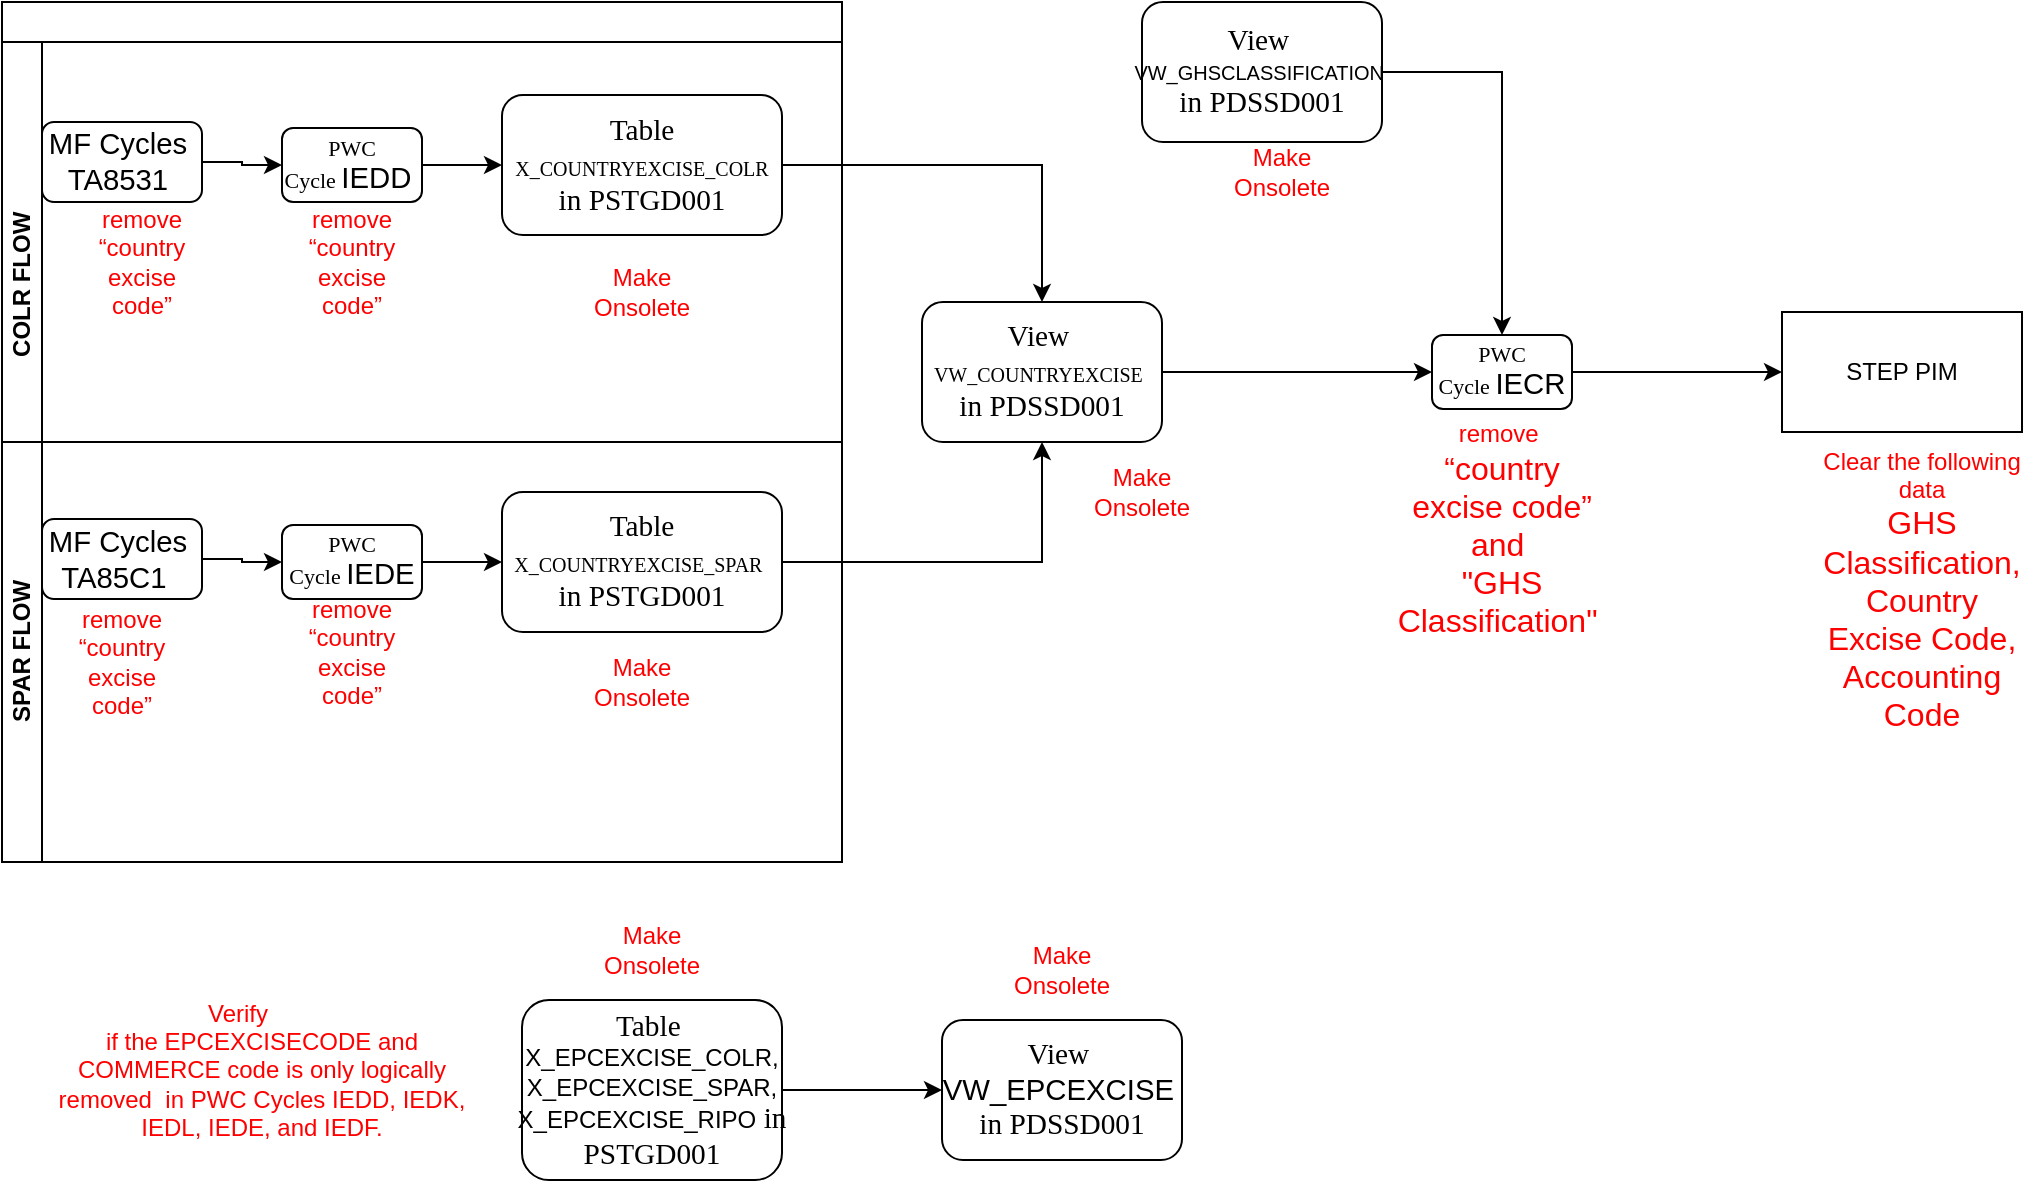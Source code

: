 <mxfile version="24.8.1">
  <diagram name="Page-1" id="c7488fd3-1785-93aa-aadb-54a6760d102a">
    <mxGraphModel dx="1516" dy="628" grid="1" gridSize="10" guides="1" tooltips="1" connect="1" arrows="1" fold="1" page="1" pageScale="1" pageWidth="1100" pageHeight="850" background="none" math="0" shadow="0">
      <root>
        <mxCell id="0" />
        <mxCell id="1" parent="0" />
        <mxCell id="2b4e8129b02d487f-1" value="" style="swimlane;html=1;childLayout=stackLayout;horizontal=1;startSize=20;horizontalStack=0;rounded=0;shadow=0;labelBackgroundColor=none;strokeWidth=1;fontFamily=Verdana;fontSize=8;align=center;labelPosition=center;verticalLabelPosition=bottom;verticalAlign=top;" parent="1" vertex="1">
          <mxGeometry y="21" width="420" height="430" as="geometry" />
        </mxCell>
        <mxCell id="2b4e8129b02d487f-3" value="&amp;nbsp; &amp;nbsp; &amp;nbsp; &amp;nbsp; &amp;nbsp; &amp;nbsp; &amp;nbsp; &amp;nbsp; &amp;nbsp; &amp;nbsp; &amp;nbsp; &amp;nbsp; &amp;nbsp; &amp;nbsp; &amp;nbsp; &amp;nbsp; &amp;nbsp; &amp;nbsp; &amp;nbsp; &amp;nbsp; &amp;nbsp; &amp;nbsp; &amp;nbsp; &amp;nbsp; &amp;nbsp; COLR FLOW" style="swimlane;html=1;startSize=20;horizontal=0;" parent="2b4e8129b02d487f-1" vertex="1">
          <mxGeometry y="20" width="420" height="410" as="geometry" />
        </mxCell>
        <mxCell id="s1QzreLsxHwr4oOdk31S-34" style="edgeStyle=orthogonalEdgeStyle;rounded=0;orthogonalLoop=1;jettySize=auto;html=1;exitX=1;exitY=0.5;exitDx=0;exitDy=0;entryX=0;entryY=0.5;entryDx=0;entryDy=0;" edge="1" parent="2b4e8129b02d487f-3" source="2b4e8129b02d487f-7" target="s1QzreLsxHwr4oOdk31S-6">
          <mxGeometry relative="1" as="geometry" />
        </mxCell>
        <mxCell id="2b4e8129b02d487f-7" value="&lt;span style=&quot;font-size:11.0pt;font-family:&amp;quot;Calibri&amp;quot;,sans-serif;&lt;br/&gt;mso-ascii-theme-font:minor-latin;mso-fareast-font-family:Calibri;mso-fareast-theme-font:&lt;br/&gt;minor-latin;mso-hansi-theme-font:minor-latin;mso-bidi-font-family:&amp;quot;Times New Roman&amp;quot;;&lt;br/&gt;mso-bidi-theme-font:minor-bidi;mso-ansi-language:EN-US;mso-fareast-language:&lt;br/&gt;EN-US;mso-bidi-language:AR-SA&quot;&gt;MF Cycles&amp;nbsp;&lt;/span&gt;&lt;div&gt;&lt;span style=&quot;font-size:11.0pt;font-family:&amp;quot;Calibri&amp;quot;,sans-serif;&lt;br/&gt;mso-ascii-theme-font:minor-latin;mso-fareast-font-family:Calibri;mso-fareast-theme-font:&lt;br/&gt;minor-latin;mso-hansi-theme-font:minor-latin;mso-bidi-font-family:&amp;quot;Times New Roman&amp;quot;;&lt;br/&gt;mso-bidi-theme-font:minor-bidi;mso-ansi-language:EN-US;mso-fareast-language:&lt;br/&gt;EN-US;mso-bidi-language:AR-SA&quot;&gt;TA8531&amp;nbsp;&lt;/span&gt;&lt;/div&gt;" style="rounded=1;whiteSpace=wrap;html=1;shadow=0;labelBackgroundColor=none;strokeWidth=1;fontFamily=Verdana;fontSize=8;align=center;" parent="2b4e8129b02d487f-3" vertex="1">
          <mxGeometry x="20" y="40" width="80" height="40" as="geometry" />
        </mxCell>
        <mxCell id="s1QzreLsxHwr4oOdk31S-35" style="edgeStyle=orthogonalEdgeStyle;rounded=0;orthogonalLoop=1;jettySize=auto;html=1;exitX=1;exitY=0.5;exitDx=0;exitDy=0;entryX=0;entryY=0.5;entryDx=0;entryDy=0;" edge="1" parent="2b4e8129b02d487f-3" source="s1QzreLsxHwr4oOdk31S-6" target="s1QzreLsxHwr4oOdk31S-25">
          <mxGeometry relative="1" as="geometry" />
        </mxCell>
        <mxCell id="s1QzreLsxHwr4oOdk31S-6" value="PWC Cycle&amp;nbsp;&lt;span style=&quot;font-size:11.0pt;font-family:&amp;quot;Calibri&amp;quot;,sans-serif;&lt;br/&gt;mso-ascii-theme-font:minor-latin;mso-fareast-font-family:Calibri;mso-fareast-theme-font:&lt;br/&gt;minor-latin;mso-hansi-theme-font:minor-latin;mso-bidi-font-family:&amp;quot;Times New Roman&amp;quot;;&lt;br/&gt;mso-bidi-theme-font:minor-bidi;mso-ansi-language:EN-US;mso-fareast-language:&lt;br/&gt;EN-US;mso-bidi-language:AR-SA&quot;&gt;IEDD&amp;nbsp;&lt;/span&gt;" style="rounded=1;whiteSpace=wrap;html=1;shadow=0;labelBackgroundColor=none;strokeWidth=1;fontFamily=Verdana;fontSize=11;align=center;" vertex="1" parent="2b4e8129b02d487f-3">
          <mxGeometry x="140" y="43" width="70" height="37" as="geometry" />
        </mxCell>
        <mxCell id="s1QzreLsxHwr4oOdk31S-25" value="&lt;span style=&quot;font-size:11.0pt;mso-bidi-font-size:10.0pt;&lt;br/&gt;font-family:&amp;quot;Calibri&amp;quot;,sans-serif;mso-ascii-theme-font:minor-latin;mso-fareast-font-family:&lt;br/&gt;Calibri;mso-fareast-theme-font:minor-latin;mso-hansi-theme-font:minor-latin;&lt;br/&gt;mso-bidi-font-family:&amp;quot;Times New Roman&amp;quot;;mso-bidi-theme-font:minor-bidi;&lt;br/&gt;mso-ansi-language:EN-US;mso-fareast-language:EN-US;mso-bidi-language:AR-SA;&lt;br/&gt;mso-bidi-font-weight:bold&quot;&gt;Table &lt;/span&gt;&lt;font style=&quot;font-size: 10px;&quot;&gt;X_COUNTRYEXCISE_COLR&lt;/font&gt;&lt;span style=&quot;font-size:11.0pt;mso-bidi-font-size:10.0pt;&lt;br/&gt;font-family:&amp;quot;Calibri&amp;quot;,sans-serif;mso-ascii-theme-font:minor-latin;mso-fareast-font-family:&lt;br/&gt;Calibri;mso-fareast-theme-font:minor-latin;mso-hansi-theme-font:minor-latin;&lt;br/&gt;mso-bidi-font-family:&amp;quot;Times New Roman&amp;quot;;mso-bidi-theme-font:minor-bidi;&lt;br/&gt;mso-ansi-language:EN-US;mso-fareast-language:EN-US;mso-bidi-language:AR-SA;&lt;br/&gt;mso-bidi-font-weight:bold&quot;&gt; in PSTGD001&lt;/span&gt;" style="rounded=1;whiteSpace=wrap;html=1;shadow=0;labelBackgroundColor=none;strokeWidth=1;fontFamily=Verdana;fontSize=11;align=center;" vertex="1" parent="2b4e8129b02d487f-3">
          <mxGeometry x="250" y="26.5" width="140" height="70" as="geometry" />
        </mxCell>
        <mxCell id="s1QzreLsxHwr4oOdk31S-29" value="SPAR FLOW" style="swimlane;html=1;startSize=20;horizontal=0;" vertex="1" parent="2b4e8129b02d487f-3">
          <mxGeometry y="200" width="420" height="210" as="geometry" />
        </mxCell>
        <mxCell id="s1QzreLsxHwr4oOdk31S-36" style="edgeStyle=orthogonalEdgeStyle;rounded=0;orthogonalLoop=1;jettySize=auto;html=1;exitX=1;exitY=0.5;exitDx=0;exitDy=0;entryX=0;entryY=0.5;entryDx=0;entryDy=0;" edge="1" parent="s1QzreLsxHwr4oOdk31S-29" source="s1QzreLsxHwr4oOdk31S-30" target="s1QzreLsxHwr4oOdk31S-31">
          <mxGeometry relative="1" as="geometry" />
        </mxCell>
        <mxCell id="s1QzreLsxHwr4oOdk31S-30" value="&lt;span style=&quot;font-size:11.0pt;font-family:&amp;quot;Calibri&amp;quot;,sans-serif;&lt;br/&gt;mso-ascii-theme-font:minor-latin;mso-fareast-font-family:Calibri;mso-fareast-theme-font:&lt;br/&gt;minor-latin;mso-hansi-theme-font:minor-latin;mso-bidi-font-family:&amp;quot;Times New Roman&amp;quot;;&lt;br/&gt;mso-bidi-theme-font:minor-bidi;mso-ansi-language:EN-US;mso-fareast-language:&lt;br/&gt;EN-US;mso-bidi-language:AR-SA&quot;&gt;MF Cycles&amp;nbsp;&lt;/span&gt;&lt;div&gt;&lt;span style=&quot;font-size:11.0pt;font-family:&amp;quot;Calibri&amp;quot;,sans-serif;&lt;br/&gt;mso-ascii-theme-font:minor-latin;mso-fareast-font-family:Calibri;mso-fareast-theme-font:&lt;br/&gt;minor-latin;mso-hansi-theme-font:minor-latin;mso-bidi-font-family:&amp;quot;Times New Roman&amp;quot;;&lt;br/&gt;mso-bidi-theme-font:minor-bidi;mso-ansi-language:EN-US;mso-fareast-language:&lt;br/&gt;EN-US;mso-bidi-language:AR-SA&quot;&gt;TA85C1&amp;nbsp;&lt;/span&gt;&lt;span style=&quot;font-size:11.0pt;font-family:&amp;quot;Calibri&amp;quot;,sans-serif;&lt;br/&gt;mso-ascii-theme-font:minor-latin;mso-fareast-font-family:Calibri;mso-fareast-theme-font:&lt;br/&gt;minor-latin;mso-hansi-theme-font:minor-latin;mso-bidi-font-family:&amp;quot;Times New Roman&amp;quot;;&lt;br/&gt;mso-bidi-theme-font:minor-bidi;mso-ansi-language:EN-US;mso-fareast-language:&lt;br/&gt;EN-US;mso-bidi-language:AR-SA&quot;&gt;&amp;nbsp;&lt;/span&gt;&lt;/div&gt;" style="rounded=1;whiteSpace=wrap;html=1;shadow=0;labelBackgroundColor=none;strokeWidth=1;fontFamily=Verdana;fontSize=8;align=center;" vertex="1" parent="s1QzreLsxHwr4oOdk31S-29">
          <mxGeometry x="20" y="38.5" width="80" height="40" as="geometry" />
        </mxCell>
        <mxCell id="s1QzreLsxHwr4oOdk31S-37" style="edgeStyle=orthogonalEdgeStyle;rounded=0;orthogonalLoop=1;jettySize=auto;html=1;exitX=1;exitY=0.5;exitDx=0;exitDy=0;" edge="1" parent="s1QzreLsxHwr4oOdk31S-29" source="s1QzreLsxHwr4oOdk31S-31" target="s1QzreLsxHwr4oOdk31S-32">
          <mxGeometry relative="1" as="geometry" />
        </mxCell>
        <mxCell id="s1QzreLsxHwr4oOdk31S-31" value="PWC Cycle&amp;nbsp;&lt;span style=&quot;font-size:11.0pt;font-family:&amp;quot;Calibri&amp;quot;,sans-serif;&lt;br/&gt;mso-ascii-theme-font:minor-latin;mso-fareast-font-family:Calibri;mso-fareast-theme-font:&lt;br/&gt;minor-latin;mso-hansi-theme-font:minor-latin;mso-bidi-font-family:&amp;quot;Times New Roman&amp;quot;;&lt;br/&gt;mso-bidi-theme-font:minor-bidi;mso-ansi-language:EN-US;mso-fareast-language:&lt;br/&gt;EN-US;mso-bidi-language:AR-SA&quot;&gt;IEDE&lt;/span&gt;" style="rounded=1;whiteSpace=wrap;html=1;shadow=0;labelBackgroundColor=none;strokeWidth=1;fontFamily=Verdana;fontSize=11;align=center;" vertex="1" parent="s1QzreLsxHwr4oOdk31S-29">
          <mxGeometry x="140" y="41.5" width="70" height="37" as="geometry" />
        </mxCell>
        <mxCell id="s1QzreLsxHwr4oOdk31S-32" value="&lt;span style=&quot;font-size:11.0pt;mso-bidi-font-size:10.0pt;&lt;br/&gt;font-family:&amp;quot;Calibri&amp;quot;,sans-serif;mso-ascii-theme-font:minor-latin;mso-fareast-font-family:&lt;br/&gt;Calibri;mso-fareast-theme-font:minor-latin;mso-hansi-theme-font:minor-latin;&lt;br/&gt;mso-bidi-font-family:&amp;quot;Times New Roman&amp;quot;;mso-bidi-theme-font:minor-bidi;&lt;br/&gt;mso-ansi-language:EN-US;mso-fareast-language:EN-US;mso-bidi-language:AR-SA;&lt;br/&gt;mso-bidi-font-weight:bold&quot;&gt;Table &lt;/span&gt;&lt;font style=&quot;font-size: 10px;&quot;&gt;X_COUNTRYEXCISE_SPAR&lt;/font&gt;&lt;span style=&quot;font-size:11.0pt;mso-bidi-font-size:10.0pt;&lt;br/&gt;font-family:&amp;quot;Calibri&amp;quot;,sans-serif;mso-ascii-theme-font:minor-latin;mso-fareast-font-family:&lt;br/&gt;Calibri;mso-fareast-theme-font:minor-latin;mso-hansi-theme-font:minor-latin;&lt;br/&gt;mso-bidi-font-family:&amp;quot;Times New Roman&amp;quot;;mso-bidi-theme-font:minor-bidi;&lt;br/&gt;mso-ansi-language:EN-US;mso-fareast-language:EN-US;mso-bidi-language:AR-SA;&lt;br/&gt;mso-bidi-font-weight:bold&quot;&gt;&amp;nbsp;&lt;/span&gt;&lt;div&gt;&lt;span style=&quot;font-size:11.0pt;mso-bidi-font-size:10.0pt;&lt;br/&gt;font-family:&amp;quot;Calibri&amp;quot;,sans-serif;mso-ascii-theme-font:minor-latin;mso-fareast-font-family:&lt;br/&gt;Calibri;mso-fareast-theme-font:minor-latin;mso-hansi-theme-font:minor-latin;&lt;br/&gt;mso-bidi-font-family:&amp;quot;Times New Roman&amp;quot;;mso-bidi-theme-font:minor-bidi;&lt;br/&gt;mso-ansi-language:EN-US;mso-fareast-language:EN-US;mso-bidi-language:AR-SA;&lt;br/&gt;mso-bidi-font-weight:bold&quot;&gt;in PSTGD001&lt;/span&gt;&lt;/div&gt;" style="rounded=1;whiteSpace=wrap;html=1;shadow=0;labelBackgroundColor=none;strokeWidth=1;fontFamily=Verdana;fontSize=11;align=center;" vertex="1" parent="s1QzreLsxHwr4oOdk31S-29">
          <mxGeometry x="250" y="25" width="140" height="70" as="geometry" />
        </mxCell>
        <mxCell id="s1QzreLsxHwr4oOdk31S-43" value="&lt;span style=&quot;font-family: Calibri, sans-serif;&quot;&gt;&lt;font color=&quot;#ff0000&quot; style=&quot;font-size: 12px;&quot;&gt;remove “country excise code”&lt;/font&gt;&lt;/span&gt;" style="text;html=1;align=center;verticalAlign=middle;whiteSpace=wrap;rounded=0;" vertex="1" parent="s1QzreLsxHwr4oOdk31S-29">
          <mxGeometry x="30" y="95" width="60" height="30" as="geometry" />
        </mxCell>
        <mxCell id="s1QzreLsxHwr4oOdk31S-45" value="&lt;span style=&quot;font-family: Calibri, sans-serif;&quot;&gt;&lt;font color=&quot;#ff0000&quot; style=&quot;font-size: 12px;&quot;&gt;remove “country excise code”&lt;/font&gt;&lt;/span&gt;" style="text;html=1;align=center;verticalAlign=middle;whiteSpace=wrap;rounded=0;" vertex="1" parent="s1QzreLsxHwr4oOdk31S-29">
          <mxGeometry x="145" y="90" width="60" height="30" as="geometry" />
        </mxCell>
        <mxCell id="s1QzreLsxHwr4oOdk31S-53" value="&lt;span style=&quot;font-family: Calibri, sans-serif;&quot;&gt;&lt;font color=&quot;#ff0000&quot; style=&quot;font-size: 12px;&quot;&gt;Make Onsolete&lt;/font&gt;&lt;/span&gt;" style="text;html=1;align=center;verticalAlign=middle;whiteSpace=wrap;rounded=0;" vertex="1" parent="s1QzreLsxHwr4oOdk31S-29">
          <mxGeometry x="290" y="105" width="60" height="30" as="geometry" />
        </mxCell>
        <mxCell id="s1QzreLsxHwr4oOdk31S-42" value="&lt;span style=&quot;font-family: Calibri, sans-serif;&quot;&gt;&lt;font color=&quot;#ff0000&quot; style=&quot;font-size: 12px;&quot;&gt;remove “country excise code”&lt;/font&gt;&lt;/span&gt;" style="text;html=1;align=center;verticalAlign=middle;whiteSpace=wrap;rounded=0;" vertex="1" parent="2b4e8129b02d487f-3">
          <mxGeometry x="40" y="95" width="60" height="30" as="geometry" />
        </mxCell>
        <mxCell id="s1QzreLsxHwr4oOdk31S-44" value="&lt;span style=&quot;font-family: Calibri, sans-serif;&quot;&gt;&lt;font color=&quot;#ff0000&quot; style=&quot;font-size: 12px;&quot;&gt;remove “country excise code”&lt;/font&gt;&lt;/span&gt;" style="text;html=1;align=center;verticalAlign=middle;whiteSpace=wrap;rounded=0;" vertex="1" parent="2b4e8129b02d487f-3">
          <mxGeometry x="145" y="95" width="60" height="30" as="geometry" />
        </mxCell>
        <mxCell id="s1QzreLsxHwr4oOdk31S-52" value="&lt;span style=&quot;font-family: Calibri, sans-serif;&quot;&gt;&lt;font color=&quot;#ff0000&quot; style=&quot;font-size: 12px;&quot;&gt;Make Onsolete&lt;/font&gt;&lt;/span&gt;" style="text;html=1;align=center;verticalAlign=middle;whiteSpace=wrap;rounded=0;" vertex="1" parent="2b4e8129b02d487f-3">
          <mxGeometry x="290" y="110" width="60" height="30" as="geometry" />
        </mxCell>
        <mxCell id="s1QzreLsxHwr4oOdk31S-40" style="edgeStyle=orthogonalEdgeStyle;rounded=0;orthogonalLoop=1;jettySize=auto;html=1;exitX=1;exitY=0.5;exitDx=0;exitDy=0;" edge="1" parent="1" source="s1QzreLsxHwr4oOdk31S-26" target="s1QzreLsxHwr4oOdk31S-27">
          <mxGeometry relative="1" as="geometry" />
        </mxCell>
        <mxCell id="s1QzreLsxHwr4oOdk31S-26" value="&lt;span style=&quot;font-size:11.0pt;mso-bidi-font-size:10.0pt;&lt;br/&gt;font-family:&amp;quot;Calibri&amp;quot;,sans-serif;mso-ascii-theme-font:minor-latin;mso-fareast-font-family:&lt;br/&gt;Calibri;mso-fareast-theme-font:minor-latin;mso-hansi-theme-font:minor-latin;&lt;br/&gt;mso-bidi-font-family:&amp;quot;Times New Roman&amp;quot;;mso-bidi-theme-font:minor-bidi;&lt;br/&gt;mso-ansi-language:EN-US;mso-fareast-language:EN-US;mso-bidi-language:AR-SA;&lt;br/&gt;mso-bidi-font-weight:bold&quot;&gt;View&amp;nbsp;&lt;/span&gt;&lt;div&gt;&lt;font style=&quot;font-size: 10px;&quot;&gt;VW_COUNTRYEXCISE&lt;/font&gt;&lt;span style=&quot;font-size:11.0pt;mso-bidi-font-size:10.0pt;&lt;br/&gt;font-family:&amp;quot;Calibri&amp;quot;,sans-serif;mso-ascii-theme-font:minor-latin;mso-fareast-font-family:&lt;br/&gt;Calibri;mso-fareast-theme-font:minor-latin;mso-hansi-theme-font:minor-latin;&lt;br/&gt;mso-bidi-font-family:&amp;quot;Times New Roman&amp;quot;;mso-bidi-theme-font:minor-bidi;&lt;br/&gt;mso-ansi-language:EN-US;mso-fareast-language:EN-US;mso-bidi-language:AR-SA;&lt;br/&gt;mso-bidi-font-weight:bold&quot;&gt;&amp;nbsp;&lt;/span&gt;&lt;/div&gt;&lt;div&gt;&lt;span style=&quot;font-size:11.0pt;mso-bidi-font-size:10.0pt;&lt;br/&gt;font-family:&amp;quot;Calibri&amp;quot;,sans-serif;mso-ascii-theme-font:minor-latin;mso-fareast-font-family:&lt;br/&gt;Calibri;mso-fareast-theme-font:minor-latin;mso-hansi-theme-font:minor-latin;&lt;br/&gt;mso-bidi-font-family:&amp;quot;Times New Roman&amp;quot;;mso-bidi-theme-font:minor-bidi;&lt;br/&gt;mso-ansi-language:EN-US;mso-fareast-language:EN-US;mso-bidi-language:AR-SA;&lt;br/&gt;mso-bidi-font-weight:bold&quot;&gt;in PDSSD001&lt;/span&gt;&lt;/div&gt;" style="rounded=1;whiteSpace=wrap;html=1;shadow=0;labelBackgroundColor=none;strokeWidth=1;fontFamily=Verdana;fontSize=11;align=center;" vertex="1" parent="1">
          <mxGeometry x="460" y="171" width="120" height="70" as="geometry" />
        </mxCell>
        <mxCell id="s1QzreLsxHwr4oOdk31S-41" style="edgeStyle=orthogonalEdgeStyle;rounded=0;orthogonalLoop=1;jettySize=auto;html=1;exitX=1;exitY=0.5;exitDx=0;exitDy=0;" edge="1" parent="1" source="s1QzreLsxHwr4oOdk31S-27" target="s1QzreLsxHwr4oOdk31S-28">
          <mxGeometry relative="1" as="geometry" />
        </mxCell>
        <mxCell id="s1QzreLsxHwr4oOdk31S-27" value="PWC Cycle&amp;nbsp;&lt;span style=&quot;font-size:11.0pt;font-family:&amp;quot;Calibri&amp;quot;,sans-serif;&lt;br/&gt;mso-ascii-theme-font:minor-latin;mso-fareast-font-family:Calibri;mso-fareast-theme-font:&lt;br/&gt;minor-latin;mso-hansi-theme-font:minor-latin;mso-bidi-font-family:&amp;quot;Times New Roman&amp;quot;;&lt;br/&gt;mso-bidi-theme-font:minor-bidi;mso-ansi-language:EN-US;mso-fareast-language:&lt;br/&gt;EN-US;mso-bidi-language:AR-SA&quot;&gt;IECR&lt;/span&gt;" style="rounded=1;whiteSpace=wrap;html=1;shadow=0;labelBackgroundColor=none;strokeWidth=1;fontFamily=Verdana;fontSize=11;align=center;" vertex="1" parent="1">
          <mxGeometry x="715" y="187.5" width="70" height="37" as="geometry" />
        </mxCell>
        <mxCell id="s1QzreLsxHwr4oOdk31S-28" value="STEP PIM" style="rounded=0;whiteSpace=wrap;html=1;" vertex="1" parent="1">
          <mxGeometry x="890" y="176" width="120" height="60" as="geometry" />
        </mxCell>
        <mxCell id="s1QzreLsxHwr4oOdk31S-38" style="edgeStyle=orthogonalEdgeStyle;rounded=0;orthogonalLoop=1;jettySize=auto;html=1;exitX=1;exitY=0.5;exitDx=0;exitDy=0;entryX=0.5;entryY=0;entryDx=0;entryDy=0;" edge="1" parent="1" source="s1QzreLsxHwr4oOdk31S-25" target="s1QzreLsxHwr4oOdk31S-26">
          <mxGeometry relative="1" as="geometry" />
        </mxCell>
        <mxCell id="s1QzreLsxHwr4oOdk31S-39" style="edgeStyle=orthogonalEdgeStyle;rounded=0;orthogonalLoop=1;jettySize=auto;html=1;exitX=1;exitY=0.5;exitDx=0;exitDy=0;entryX=0.5;entryY=1;entryDx=0;entryDy=0;" edge="1" parent="1" source="s1QzreLsxHwr4oOdk31S-32" target="s1QzreLsxHwr4oOdk31S-26">
          <mxGeometry relative="1" as="geometry" />
        </mxCell>
        <mxCell id="s1QzreLsxHwr4oOdk31S-46" value="&lt;font style=&quot;&quot;&gt;&lt;span style=&quot;font-family: Calibri, sans-serif;&quot;&gt;&lt;font color=&quot;#ff0000&quot; style=&quot;font-size: 12px;&quot;&gt;remove&amp;nbsp;&lt;/font&gt;&lt;/span&gt;&lt;/font&gt;&lt;div&gt;&lt;font style=&quot;&quot;&gt;&lt;span style=&quot;font-family: Calibri, sans-serif;&quot;&gt;&lt;font size=&quot;3&quot; color=&quot;#ff0000&quot; style=&quot;&quot;&gt;“country excise code” and&amp;nbsp;&lt;/font&gt;&lt;/span&gt;&lt;/font&gt;&lt;/div&gt;&lt;div&gt;&lt;font size=&quot;3&quot; color=&quot;#ff0000&quot; style=&quot;&quot;&gt;&lt;span style=&quot;font-family: Calibri, sans-serif;&quot;&gt;&lt;font style=&quot;&quot;&gt;&quot;&lt;/font&gt;&lt;/span&gt;&lt;span style=&quot;font-family: Calibri, sans-serif;&quot;&gt;GHS Classification&quot;&lt;/span&gt;&lt;span style=&quot;font-family: Calibri, sans-serif;&quot;&gt;&lt;font style=&quot;&quot;&gt;&amp;nbsp;&lt;/font&gt;&lt;/span&gt;&lt;/font&gt;&lt;/div&gt;" style="text;html=1;align=center;verticalAlign=middle;whiteSpace=wrap;rounded=0;" vertex="1" parent="1">
          <mxGeometry x="700" y="270" width="100" height="30" as="geometry" />
        </mxCell>
        <mxCell id="s1QzreLsxHwr4oOdk31S-51" style="edgeStyle=orthogonalEdgeStyle;rounded=0;orthogonalLoop=1;jettySize=auto;html=1;exitX=1;exitY=0.5;exitDx=0;exitDy=0;entryX=0.5;entryY=0;entryDx=0;entryDy=0;" edge="1" parent="1" source="s1QzreLsxHwr4oOdk31S-48" target="s1QzreLsxHwr4oOdk31S-27">
          <mxGeometry relative="1" as="geometry" />
        </mxCell>
        <mxCell id="s1QzreLsxHwr4oOdk31S-48" value="&lt;span style=&quot;font-size:11.0pt;mso-bidi-font-size:10.0pt;&lt;br/&gt;font-family:&amp;quot;Calibri&amp;quot;,sans-serif;mso-ascii-theme-font:minor-latin;mso-fareast-font-family:&lt;br/&gt;Calibri;mso-fareast-theme-font:minor-latin;mso-hansi-theme-font:minor-latin;&lt;br/&gt;mso-bidi-font-family:&amp;quot;Times New Roman&amp;quot;;mso-bidi-theme-font:minor-bidi;&lt;br/&gt;mso-ansi-language:EN-US;mso-fareast-language:EN-US;mso-bidi-language:AR-SA;&lt;br/&gt;mso-bidi-font-weight:bold&quot;&gt;View&amp;nbsp;&lt;br&gt;&lt;/span&gt;&lt;div&gt;&lt;span style=&quot;font-family: Calibri, sans-serif; background-color: initial;&quot;&gt;&lt;font style=&quot;font-size: 10px;&quot;&gt;VW_GHSCLASSIFICATION&amp;nbsp;&lt;/font&gt;&lt;/span&gt;&lt;/div&gt;&lt;div&gt;&lt;span style=&quot;font-size: 11pt; background-color: initial;&quot;&gt;in PDSSD001&lt;/span&gt;&lt;/div&gt;" style="rounded=1;whiteSpace=wrap;html=1;shadow=0;labelBackgroundColor=none;strokeWidth=1;fontFamily=Verdana;fontSize=11;align=center;" vertex="1" parent="1">
          <mxGeometry x="570" y="21" width="120" height="70" as="geometry" />
        </mxCell>
        <mxCell id="s1QzreLsxHwr4oOdk31S-54" value="&lt;span style=&quot;font-family: Calibri, sans-serif;&quot;&gt;&lt;font color=&quot;#ff0000&quot; style=&quot;font-size: 12px;&quot;&gt;Make Onsolete&lt;/font&gt;&lt;/span&gt;" style="text;html=1;align=center;verticalAlign=middle;whiteSpace=wrap;rounded=0;" vertex="1" parent="1">
          <mxGeometry x="540" y="251" width="60" height="30" as="geometry" />
        </mxCell>
        <mxCell id="s1QzreLsxHwr4oOdk31S-55" value="&lt;span style=&quot;font-family: Calibri, sans-serif;&quot;&gt;&lt;font color=&quot;#ff0000&quot; style=&quot;font-size: 12px;&quot;&gt;Make Onsolete&lt;/font&gt;&lt;/span&gt;" style="text;html=1;align=center;verticalAlign=middle;whiteSpace=wrap;rounded=0;" vertex="1" parent="1">
          <mxGeometry x="610" y="91" width="60" height="30" as="geometry" />
        </mxCell>
        <mxCell id="s1QzreLsxHwr4oOdk31S-57" value="&lt;font style=&quot;font-size: 12px;&quot; face=&quot;Calibri, sans-serif&quot; color=&quot;#ff0000&quot;&gt;Clear the following data&lt;/font&gt;&lt;div&gt;&lt;font size=&quot;3&quot; face=&quot;Calibri, sans-serif&quot; color=&quot;#ff0000&quot;&gt;GHS Classification,&lt;/font&gt;&lt;/div&gt;&lt;div&gt;&lt;font size=&quot;3&quot; face=&quot;Calibri, sans-serif&quot; color=&quot;#ff0000&quot;&gt;Country Excise Code,&lt;/font&gt;&lt;/div&gt;&lt;div&gt;&lt;font size=&quot;3&quot; face=&quot;Calibri, sans-serif&quot; color=&quot;#ff0000&quot;&gt;Accounting Code&lt;/font&gt;&lt;/div&gt;" style="text;html=1;align=center;verticalAlign=middle;whiteSpace=wrap;rounded=0;" vertex="1" parent="1">
          <mxGeometry x="910" y="300" width="100" height="30" as="geometry" />
        </mxCell>
        <mxCell id="s1QzreLsxHwr4oOdk31S-61" style="edgeStyle=orthogonalEdgeStyle;rounded=0;orthogonalLoop=1;jettySize=auto;html=1;" edge="1" parent="1" source="s1QzreLsxHwr4oOdk31S-58" target="s1QzreLsxHwr4oOdk31S-60">
          <mxGeometry relative="1" as="geometry" />
        </mxCell>
        <mxCell id="s1QzreLsxHwr4oOdk31S-58" value="&lt;span style=&quot;font-size:11.0pt;mso-bidi-font-size:10.0pt;&lt;br/&gt;font-family:&amp;quot;Calibri&amp;quot;,sans-serif;mso-ascii-theme-font:minor-latin;mso-fareast-font-family:&lt;br/&gt;Calibri;mso-fareast-theme-font:minor-latin;mso-hansi-theme-font:minor-latin;&lt;br/&gt;mso-bidi-font-family:&amp;quot;Times New Roman&amp;quot;;mso-bidi-theme-font:minor-bidi;&lt;br/&gt;mso-ansi-language:EN-US;mso-fareast-language:EN-US;mso-bidi-language:AR-SA;&lt;br/&gt;mso-bidi-font-weight:bold&quot;&gt;Table&amp;nbsp;&lt;/span&gt;&lt;div&gt;&lt;span style=&quot;font-family: Calibri, sans-serif;&quot;&gt;&lt;font style=&quot;font-size: 12px;&quot;&gt;X_EPCEXCISE_COLR, X_EPCEXCISE_SPAR, X_EPCEXCISE_RIPO&lt;/font&gt;&lt;/span&gt;&lt;span style=&quot;font-size:11.0pt;mso-bidi-font-size:10.0pt;&lt;br/&gt;font-family:&amp;quot;Calibri&amp;quot;,sans-serif;mso-ascii-theme-font:minor-latin;mso-fareast-font-family:&lt;br/&gt;Calibri;mso-fareast-theme-font:minor-latin;mso-hansi-theme-font:minor-latin;&lt;br/&gt;mso-bidi-font-family:&amp;quot;Times New Roman&amp;quot;;mso-bidi-theme-font:minor-bidi;&lt;br/&gt;mso-ansi-language:EN-US;mso-fareast-language:EN-US;mso-bidi-language:AR-SA;&lt;br/&gt;mso-bidi-font-weight:bold&quot;&gt;&amp;nbsp;in PSTGD001&lt;/span&gt;&lt;/div&gt;" style="rounded=1;whiteSpace=wrap;html=1;shadow=0;labelBackgroundColor=none;strokeWidth=1;fontFamily=Verdana;fontSize=11;align=center;" vertex="1" parent="1">
          <mxGeometry x="260" y="520" width="130" height="90" as="geometry" />
        </mxCell>
        <mxCell id="s1QzreLsxHwr4oOdk31S-59" value="&lt;p style=&quot;text-indent:-.25in;mso-list:l0 level1 lfo1&quot; class=&quot;MsoListParagraph&quot;&gt;&lt;font color=&quot;#ff0000&quot;&gt;Verify&lt;br&gt;if the EPCEXCISECODE and COMMERCE code is only logically removed&amp;nbsp; in PWC Cycles IEDD, IEDK, IEDL, IEDE, and IEDF.&lt;/font&gt;&lt;/p&gt;" style="text;html=1;align=center;verticalAlign=middle;whiteSpace=wrap;rounded=0;" vertex="1" parent="1">
          <mxGeometry x="20" y="540" width="220" height="30" as="geometry" />
        </mxCell>
        <mxCell id="s1QzreLsxHwr4oOdk31S-60" value="&lt;span style=&quot;font-size:11.0pt;mso-bidi-font-size:10.0pt;&lt;br/&gt;font-family:&amp;quot;Calibri&amp;quot;,sans-serif;mso-ascii-theme-font:minor-latin;mso-fareast-font-family:&lt;br/&gt;Calibri;mso-fareast-theme-font:minor-latin;mso-hansi-theme-font:minor-latin;&lt;br/&gt;mso-bidi-font-family:&amp;quot;Times New Roman&amp;quot;;mso-bidi-theme-font:minor-bidi;&lt;br/&gt;mso-ansi-language:EN-US;mso-fareast-language:EN-US;mso-bidi-language:AR-SA;&lt;br/&gt;mso-bidi-font-weight:bold&quot;&gt;View&amp;nbsp;&lt;br&gt;&lt;/span&gt;&lt;div&gt;&lt;span style=&quot;font-family: Calibri, sans-serif; font-size: 11pt; background-color: initial;&quot;&gt;VW_EPCEXCISE&lt;/span&gt;&lt;span style=&quot;font-size:11.0pt;mso-bidi-font-size:10.0pt;&lt;br/&gt;font-family:&amp;quot;Calibri&amp;quot;,sans-serif;mso-ascii-theme-font:minor-latin;mso-fareast-font-family:&lt;br/&gt;Calibri;mso-fareast-theme-font:minor-latin;mso-hansi-theme-font:minor-latin;&lt;br/&gt;mso-bidi-font-family:&amp;quot;Times New Roman&amp;quot;;mso-bidi-theme-font:minor-bidi;&lt;br/&gt;mso-ansi-language:EN-US;mso-fareast-language:EN-US;mso-bidi-language:AR-SA;&lt;br/&gt;mso-bidi-font-weight:bold&quot;&gt;&amp;nbsp;&lt;/span&gt;&lt;/div&gt;&lt;div&gt;&lt;span style=&quot;font-size:11.0pt;mso-bidi-font-size:10.0pt;&lt;br/&gt;font-family:&amp;quot;Calibri&amp;quot;,sans-serif;mso-ascii-theme-font:minor-latin;mso-fareast-font-family:&lt;br/&gt;Calibri;mso-fareast-theme-font:minor-latin;mso-hansi-theme-font:minor-latin;&lt;br/&gt;mso-bidi-font-family:&amp;quot;Times New Roman&amp;quot;;mso-bidi-theme-font:minor-bidi;&lt;br/&gt;mso-ansi-language:EN-US;mso-fareast-language:EN-US;mso-bidi-language:AR-SA;&lt;br/&gt;mso-bidi-font-weight:bold&quot;&gt;in PDSSD001&lt;/span&gt;&lt;/div&gt;" style="rounded=1;whiteSpace=wrap;html=1;shadow=0;labelBackgroundColor=none;strokeWidth=1;fontFamily=Verdana;fontSize=11;align=center;" vertex="1" parent="1">
          <mxGeometry x="470" y="530" width="120" height="70" as="geometry" />
        </mxCell>
        <mxCell id="s1QzreLsxHwr4oOdk31S-63" value="&lt;span style=&quot;font-family: Calibri, sans-serif;&quot;&gt;&lt;font color=&quot;#ff0000&quot; style=&quot;font-size: 12px;&quot;&gt;Make Onsolete&lt;/font&gt;&lt;/span&gt;" style="text;html=1;align=center;verticalAlign=middle;whiteSpace=wrap;rounded=0;" vertex="1" parent="1">
          <mxGeometry x="295" y="480" width="60" height="30" as="geometry" />
        </mxCell>
        <mxCell id="s1QzreLsxHwr4oOdk31S-64" value="&lt;span style=&quot;font-family: Calibri, sans-serif;&quot;&gt;&lt;font color=&quot;#ff0000&quot; style=&quot;font-size: 12px;&quot;&gt;Make Onsolete&lt;/font&gt;&lt;/span&gt;" style="text;html=1;align=center;verticalAlign=middle;whiteSpace=wrap;rounded=0;" vertex="1" parent="1">
          <mxGeometry x="500" y="490" width="60" height="30" as="geometry" />
        </mxCell>
      </root>
    </mxGraphModel>
  </diagram>
</mxfile>
